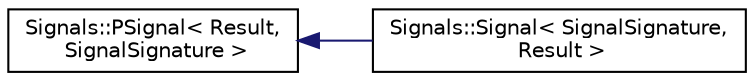 digraph "Graphical Class Hierarchy"
{
 // INTERACTIVE_SVG=YES
  edge [fontname="Helvetica",fontsize="10",labelfontname="Helvetica",labelfontsize="10"];
  node [fontname="Helvetica",fontsize="10",shape=record];
  rankdir="LR";
  Node1 [label="Signals::PSignal\< Result,\l SignalSignature \>",height=0.2,width=0.4,color="black", fillcolor="white", style="filled",URL="$namespace_signals.html"];
  Node1 -> Node2 [dir="back",color="midnightblue",fontsize="10",style="solid",fontname="Helvetica"];
  Node2 [label="Signals::Signal\< SignalSignature,\l Result \>",height=0.2,width=0.4,color="black", fillcolor="white", style="filled",URL="$class_signals_1_1_signal.html"];
}
